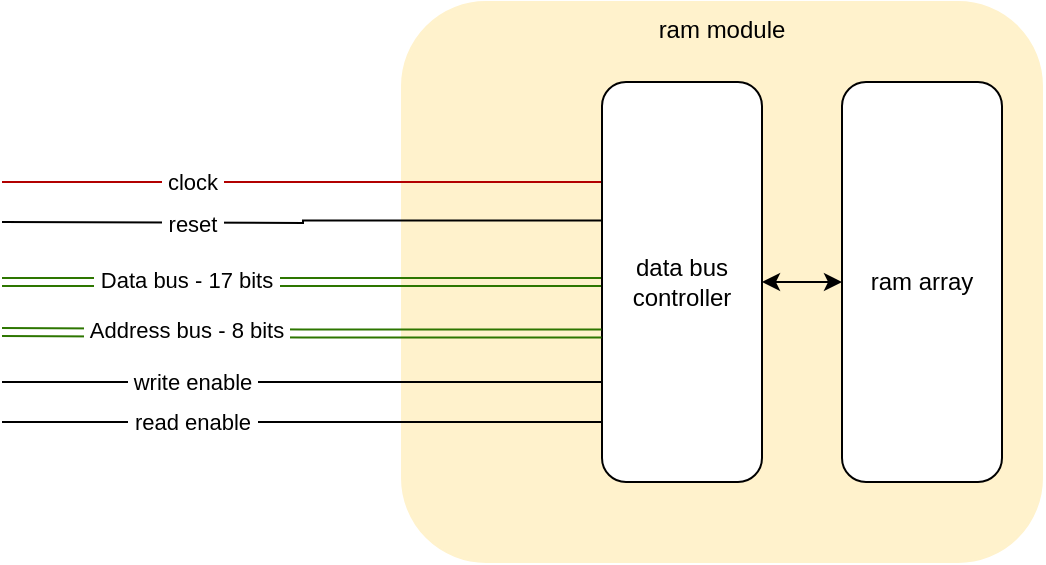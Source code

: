 <mxfile version="21.1.2" type="device">
  <diagram name="Page-1" id="ZksoapPoo-r4tfRFMH_9">
    <mxGraphModel dx="1017" dy="761" grid="1" gridSize="10" guides="1" tooltips="1" connect="1" arrows="1" fold="1" page="0" pageScale="1" pageWidth="827" pageHeight="1169" math="0" shadow="0">
      <root>
        <mxCell id="0" />
        <mxCell id="1" parent="0" />
        <mxCell id="UEK-hwTb6Oh6Q7yK713r-1" value="ram module" style="rounded=1;whiteSpace=wrap;html=1;verticalAlign=top;fillColor=#fff2cc;strokeColor=#FFF2CC;" parent="1" vertex="1">
          <mxGeometry x="440" y="160" width="320" height="280" as="geometry" />
        </mxCell>
        <mxCell id="UEK-hwTb6Oh6Q7yK713r-2" value="ram array" style="rounded=1;whiteSpace=wrap;html=1;" parent="1" vertex="1">
          <mxGeometry x="660" y="200" width="80" height="200" as="geometry" />
        </mxCell>
        <mxCell id="UEK-hwTb6Oh6Q7yK713r-4" style="edgeStyle=orthogonalEdgeStyle;rounded=0;orthogonalLoop=1;jettySize=auto;html=1;startArrow=classic;startFill=1;" parent="1" source="UEK-hwTb6Oh6Q7yK713r-3" target="UEK-hwTb6Oh6Q7yK713r-2" edge="1">
          <mxGeometry relative="1" as="geometry" />
        </mxCell>
        <mxCell id="UEK-hwTb6Oh6Q7yK713r-23" style="edgeStyle=orthogonalEdgeStyle;rounded=0;orthogonalLoop=1;jettySize=auto;html=1;shape=link;fillColor=#60a917;strokeColor=#2D7600;" parent="1" source="UEK-hwTb6Oh6Q7yK713r-3" edge="1">
          <mxGeometry relative="1" as="geometry">
            <mxPoint x="240" y="300" as="targetPoint" />
          </mxGeometry>
        </mxCell>
        <mxCell id="UEK-hwTb6Oh6Q7yK713r-24" value="&amp;nbsp;Data bus - 17 bits&amp;nbsp;" style="edgeLabel;html=1;align=center;verticalAlign=middle;resizable=0;points=[];" parent="UEK-hwTb6Oh6Q7yK713r-23" vertex="1" connectable="0">
          <mxGeometry x="0.387" y="-2" relative="1" as="geometry">
            <mxPoint as="offset" />
          </mxGeometry>
        </mxCell>
        <mxCell id="UEK-hwTb6Oh6Q7yK713r-25" style="edgeStyle=orthogonalEdgeStyle;rounded=0;orthogonalLoop=1;jettySize=auto;html=1;exitX=0;exitY=0.25;exitDx=0;exitDy=0;endArrow=none;endFill=0;fillColor=#e51400;strokeColor=#B20000;" parent="1" source="UEK-hwTb6Oh6Q7yK713r-3" edge="1">
          <mxGeometry relative="1" as="geometry">
            <mxPoint x="240" y="250" as="targetPoint" />
          </mxGeometry>
        </mxCell>
        <mxCell id="UEK-hwTb6Oh6Q7yK713r-26" value="&amp;nbsp;clock&amp;nbsp;" style="edgeLabel;html=1;align=center;verticalAlign=middle;resizable=0;points=[];" parent="UEK-hwTb6Oh6Q7yK713r-25" vertex="1" connectable="0">
          <mxGeometry x="0.367" y="-1" relative="1" as="geometry">
            <mxPoint as="offset" />
          </mxGeometry>
        </mxCell>
        <mxCell id="UEK-hwTb6Oh6Q7yK713r-27" style="edgeStyle=orthogonalEdgeStyle;rounded=0;orthogonalLoop=1;jettySize=auto;html=1;endArrow=none;endFill=0;exitX=0.002;exitY=0.346;exitDx=0;exitDy=0;exitPerimeter=0;" parent="1" source="UEK-hwTb6Oh6Q7yK713r-3" edge="1">
          <mxGeometry relative="1" as="geometry">
            <mxPoint x="240" y="270" as="targetPoint" />
          </mxGeometry>
        </mxCell>
        <mxCell id="UEK-hwTb6Oh6Q7yK713r-28" value="&amp;nbsp;reset&amp;nbsp;" style="edgeLabel;html=1;align=center;verticalAlign=middle;resizable=0;points=[];" parent="UEK-hwTb6Oh6Q7yK713r-27" vertex="1" connectable="0">
          <mxGeometry x="0.375" relative="1" as="geometry">
            <mxPoint x="1" as="offset" />
          </mxGeometry>
        </mxCell>
        <mxCell id="UEK-hwTb6Oh6Q7yK713r-3" value="data bus controller" style="rounded=1;whiteSpace=wrap;html=1;" parent="1" vertex="1">
          <mxGeometry x="540" y="200" width="80" height="200" as="geometry" />
        </mxCell>
        <mxCell id="UEK-hwTb6Oh6Q7yK713r-29" style="edgeStyle=orthogonalEdgeStyle;rounded=0;orthogonalLoop=1;jettySize=auto;html=1;shape=link;fillColor=#60a917;strokeColor=#2D7600;exitX=-0.003;exitY=0.629;exitDx=0;exitDy=0;exitPerimeter=0;" parent="1" source="UEK-hwTb6Oh6Q7yK713r-3" edge="1">
          <mxGeometry relative="1" as="geometry">
            <mxPoint x="240" y="325" as="targetPoint" />
            <mxPoint x="550" y="310" as="sourcePoint" />
          </mxGeometry>
        </mxCell>
        <mxCell id="UEK-hwTb6Oh6Q7yK713r-30" value="&amp;nbsp;Address bus - 8 bits&amp;nbsp;" style="edgeLabel;html=1;align=center;verticalAlign=middle;resizable=0;points=[];" parent="UEK-hwTb6Oh6Q7yK713r-29" vertex="1" connectable="0">
          <mxGeometry x="0.387" y="-2" relative="1" as="geometry">
            <mxPoint as="offset" />
          </mxGeometry>
        </mxCell>
        <mxCell id="UEK-hwTb6Oh6Q7yK713r-33" style="edgeStyle=orthogonalEdgeStyle;rounded=0;orthogonalLoop=1;jettySize=auto;html=1;endArrow=none;endFill=0;exitX=0.002;exitY=0.346;exitDx=0;exitDy=0;exitPerimeter=0;" parent="1" edge="1">
          <mxGeometry relative="1" as="geometry">
            <mxPoint x="240" y="370" as="targetPoint" />
            <mxPoint x="540" y="370" as="sourcePoint" />
            <Array as="points">
              <mxPoint x="240" y="370" />
            </Array>
          </mxGeometry>
        </mxCell>
        <mxCell id="UEK-hwTb6Oh6Q7yK713r-34" value="&amp;nbsp;read enable&amp;nbsp;" style="edgeLabel;html=1;align=center;verticalAlign=middle;resizable=0;points=[];" parent="UEK-hwTb6Oh6Q7yK713r-33" vertex="1" connectable="0">
          <mxGeometry x="0.375" relative="1" as="geometry">
            <mxPoint x="1" as="offset" />
          </mxGeometry>
        </mxCell>
        <mxCell id="UEK-hwTb6Oh6Q7yK713r-35" style="edgeStyle=orthogonalEdgeStyle;rounded=0;orthogonalLoop=1;jettySize=auto;html=1;endArrow=none;endFill=0;exitX=0.002;exitY=0.346;exitDx=0;exitDy=0;exitPerimeter=0;" parent="1" edge="1">
          <mxGeometry relative="1" as="geometry">
            <mxPoint x="240" y="350" as="targetPoint" />
            <mxPoint x="540" y="350" as="sourcePoint" />
            <Array as="points">
              <mxPoint x="240" y="350" />
            </Array>
          </mxGeometry>
        </mxCell>
        <mxCell id="UEK-hwTb6Oh6Q7yK713r-36" value="&amp;nbsp;write enable&amp;nbsp;" style="edgeLabel;html=1;align=center;verticalAlign=middle;resizable=0;points=[];" parent="UEK-hwTb6Oh6Q7yK713r-35" vertex="1" connectable="0">
          <mxGeometry x="0.375" relative="1" as="geometry">
            <mxPoint x="1" as="offset" />
          </mxGeometry>
        </mxCell>
      </root>
    </mxGraphModel>
  </diagram>
</mxfile>
